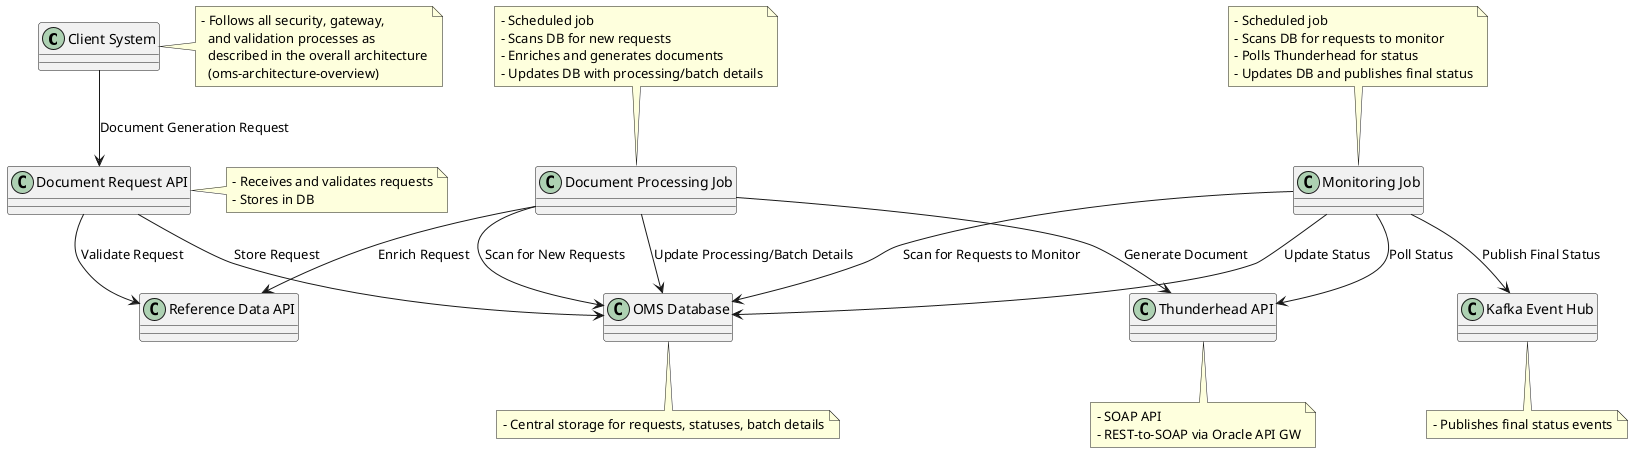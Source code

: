 @startuml
!define RECTANGLE class

RECTANGLE "Client System" as Client
RECTANGLE "Document Request API" as DocRequestAPI
RECTANGLE "Document Processing Job" as DocProcessingJob
RECTANGLE "Monitoring Job" as MonitoringJob
RECTANGLE "Reference Data API" as RefDataAPI
RECTANGLE "Thunderhead API" as ThunderheadAPI
RECTANGLE "OMS Database" as OMSDB
RECTANGLE "Kafka Event Hub" as Kafka

Client --> DocRequestAPI : Document Generation Request
DocRequestAPI --> RefDataAPI : Validate Request
DocRequestAPI --> OMSDB : Store Request
DocProcessingJob --> OMSDB : Scan for New Requests
DocProcessingJob --> RefDataAPI : Enrich Request
DocProcessingJob --> ThunderheadAPI : Generate Document
DocProcessingJob --> OMSDB : Update Processing/Batch Details
MonitoringJob --> OMSDB : Scan for Requests to Monitor
MonitoringJob --> ThunderheadAPI : Poll Status
MonitoringJob --> OMSDB : Update Status
MonitoringJob --> Kafka : Publish Final Status

note right of Client
- Follows all security, gateway,
  and validation processes as
  described in the overall architecture
  (oms-architecture-overview)
end note

note right of DocRequestAPI
- Receives and validates requests
- Stores in DB
end note

note top of DocProcessingJob
- Scheduled job
- Scans DB for new requests
- Enriches and generates documents
- Updates DB with processing/batch details
end note

note top of MonitoringJob
- Scheduled job
- Scans DB for requests to monitor
- Polls Thunderhead for status
- Updates DB and publishes final status
end note

note bottom of OMSDB
- Central storage for requests, statuses, batch details
end note

note bottom of ThunderheadAPI
- SOAP API
- REST-to-SOAP via Oracle API GW
end note

note bottom of Kafka
- Publishes final status events
end note

@enduml

